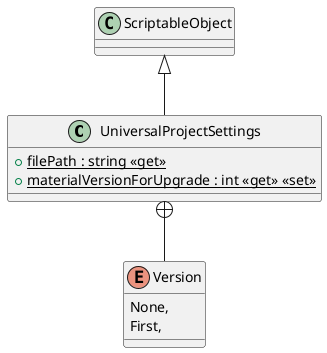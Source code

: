 @startuml
class UniversalProjectSettings {
    + {static} filePath : string <<get>>
    + {static} materialVersionForUpgrade : int <<get>> <<set>>
}
enum Version {
    None,
    First,
}
ScriptableObject <|-- UniversalProjectSettings
UniversalProjectSettings +-- Version
@enduml
